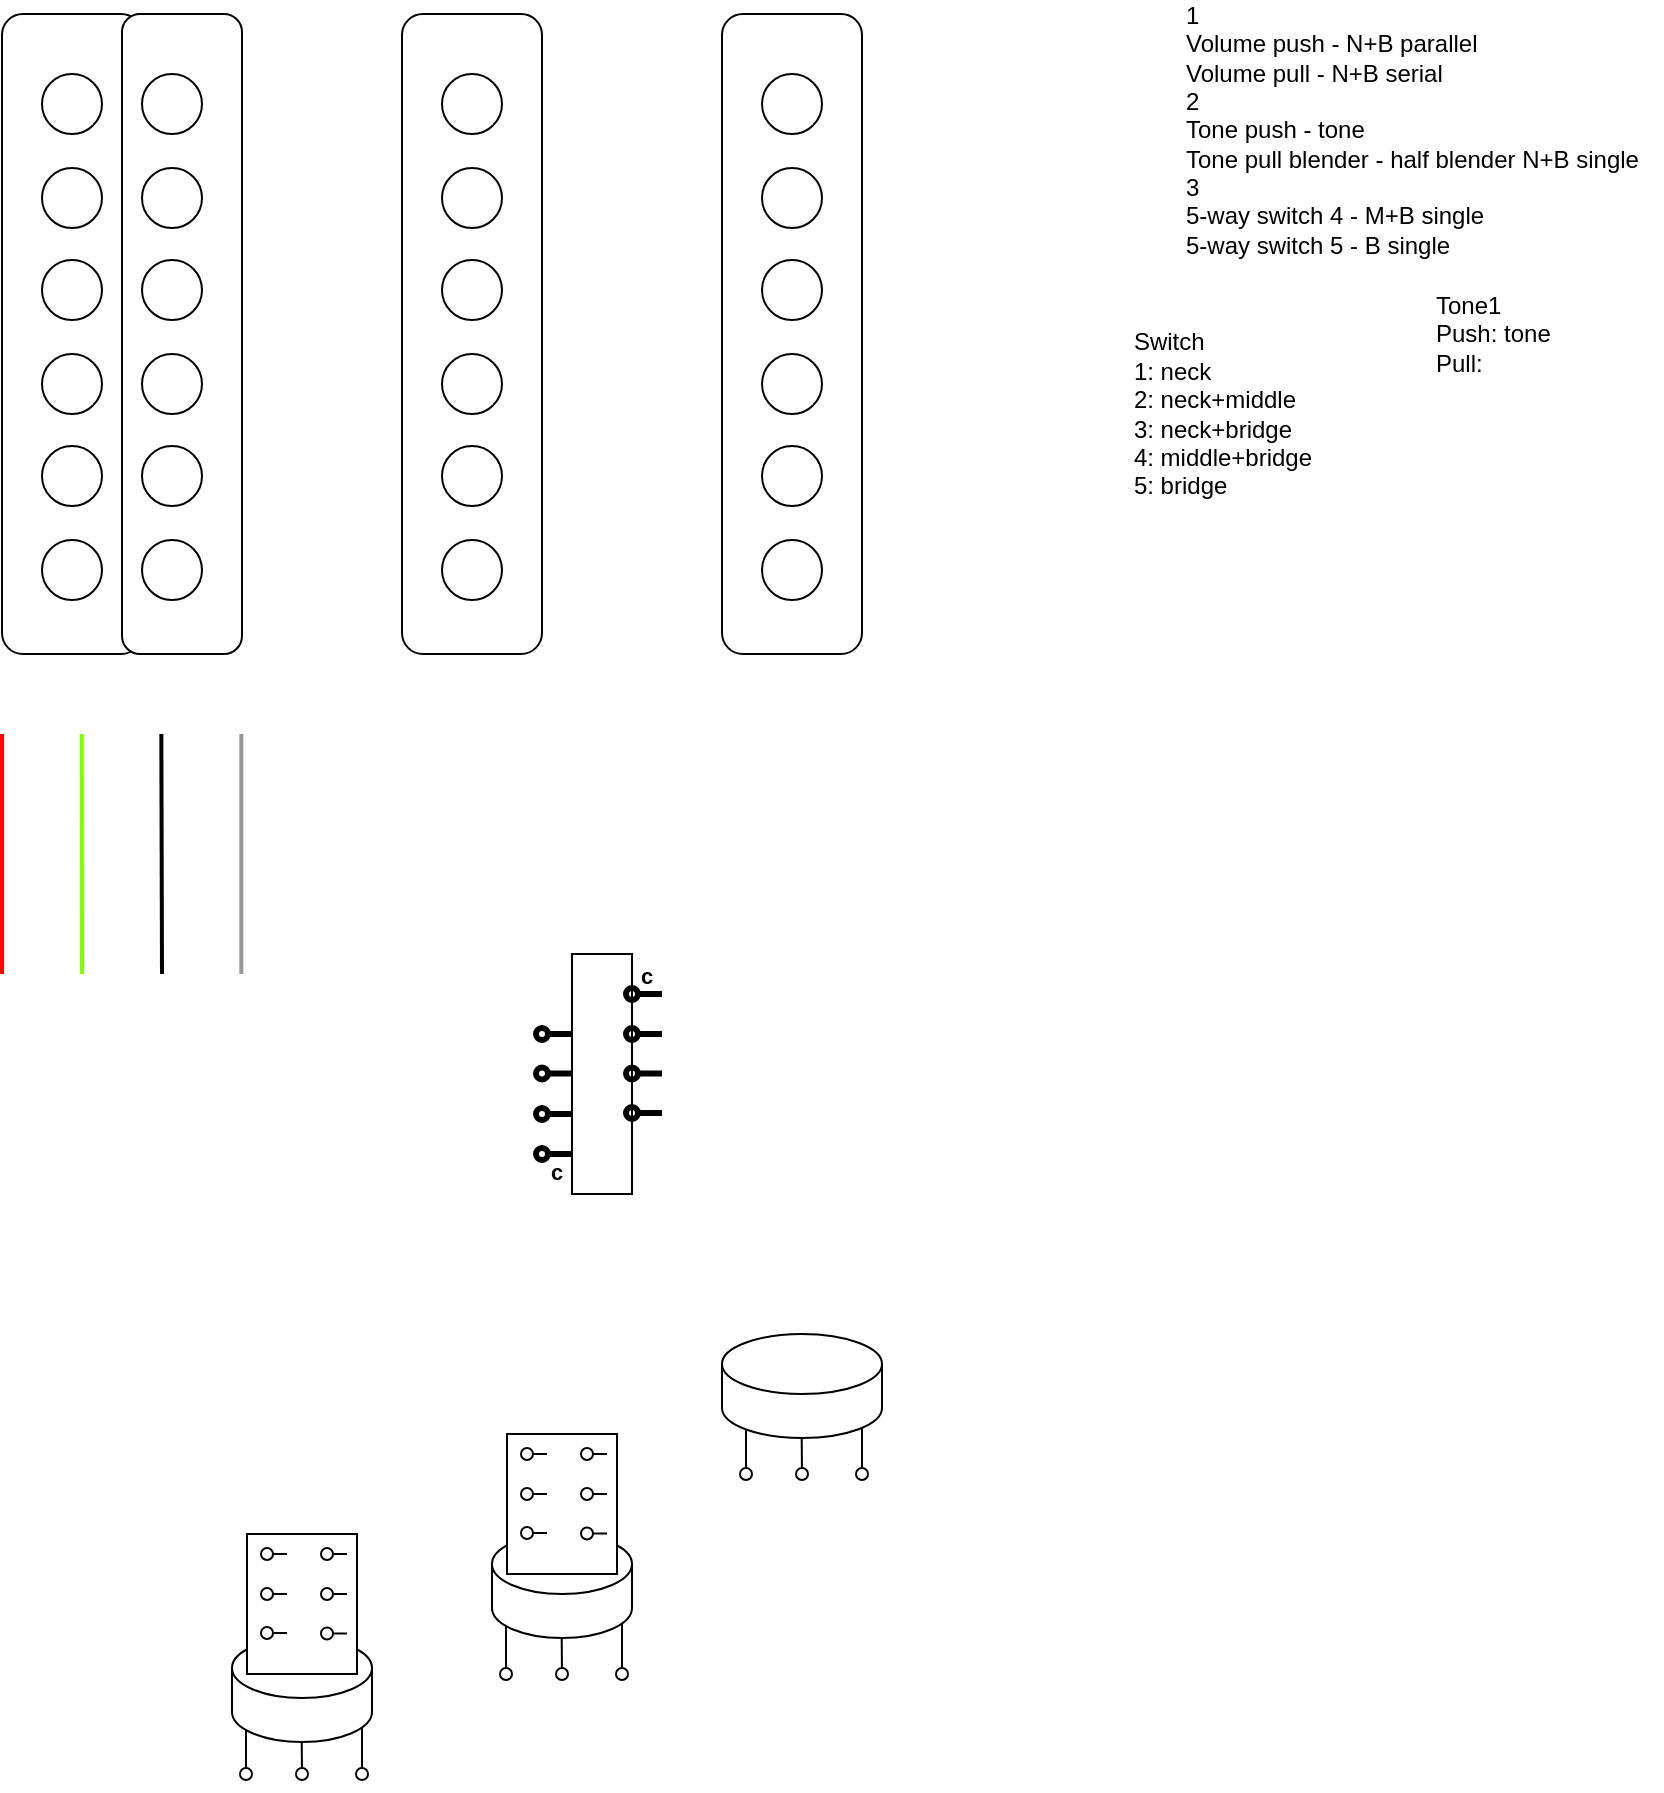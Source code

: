 <mxfile version="15.5.3" type="github">
  <diagram id="bpvqkjl4aAlvQeULc8f-" name="Page-1">
    <mxGraphModel dx="1186" dy="764" grid="1" gridSize="10" guides="1" tooltips="1" connect="1" arrows="1" fold="1" page="1" pageScale="1" pageWidth="1920" pageHeight="1200" math="0" shadow="0">
      <root>
        <mxCell id="0" />
        <mxCell id="1" parent="0" />
        <mxCell id="Fe0a1QcQC23-B5LmOg1T-1" value="1&lt;br&gt;Volume push - N+B parallel&lt;br&gt;Volume pull - N+B serial&lt;br&gt;2&lt;br&gt;Tone push - tone&lt;br&gt;Tone pull blender - half blender N+B single&lt;br&gt;3&lt;br&gt;5-way switch 4 - M+B single&lt;br&gt;5-way switch 5 - B single" style="text;html=1;align=left;verticalAlign=middle;resizable=0;points=[];autosize=1;" parent="1" vertex="1">
          <mxGeometry x="690" y="23" width="240" height="130" as="geometry" />
        </mxCell>
        <mxCell id="51kKJXi9qUbgjsaaFKMb-68" value="" style="endArrow=none;html=1;startArrow=oval;startFill=0;" edge="1" parent="1">
          <mxGeometry width="50" height="50" relative="1" as="geometry">
            <mxPoint x="222" y="910" as="sourcePoint" />
            <mxPoint x="222" y="880" as="targetPoint" />
          </mxGeometry>
        </mxCell>
        <mxCell id="51kKJXi9qUbgjsaaFKMb-69" value="" style="endArrow=none;html=1;startArrow=oval;startFill=0;" edge="1" parent="1">
          <mxGeometry width="50" height="50" relative="1" as="geometry">
            <mxPoint x="250" y="910" as="sourcePoint" />
            <mxPoint x="249.75" y="880" as="targetPoint" />
          </mxGeometry>
        </mxCell>
        <mxCell id="51kKJXi9qUbgjsaaFKMb-70" value="" style="endArrow=none;html=1;startArrow=oval;startFill=0;" edge="1" parent="1">
          <mxGeometry width="50" height="50" relative="1" as="geometry">
            <mxPoint x="280" y="910" as="sourcePoint" />
            <mxPoint x="280" y="880" as="targetPoint" />
          </mxGeometry>
        </mxCell>
        <mxCell id="51kKJXi9qUbgjsaaFKMb-71" value="" style="shape=cylinder3;whiteSpace=wrap;html=1;boundedLbl=1;backgroundOutline=1;size=15;" vertex="1" parent="1">
          <mxGeometry x="215" y="842" width="70" height="52" as="geometry" />
        </mxCell>
        <mxCell id="51kKJXi9qUbgjsaaFKMb-72" value="" style="rounded=1;whiteSpace=wrap;html=1;direction=south;" vertex="1" parent="1">
          <mxGeometry x="300" y="30" width="70" height="320" as="geometry" />
        </mxCell>
        <mxCell id="51kKJXi9qUbgjsaaFKMb-73" value="" style="ellipse;whiteSpace=wrap;html=1;aspect=fixed;" vertex="1" parent="1">
          <mxGeometry x="320" y="60" width="30" height="30" as="geometry" />
        </mxCell>
        <mxCell id="51kKJXi9qUbgjsaaFKMb-74" value="" style="ellipse;whiteSpace=wrap;html=1;aspect=fixed;" vertex="1" parent="1">
          <mxGeometry x="320" y="107" width="30" height="30" as="geometry" />
        </mxCell>
        <mxCell id="51kKJXi9qUbgjsaaFKMb-75" value="" style="ellipse;whiteSpace=wrap;html=1;aspect=fixed;" vertex="1" parent="1">
          <mxGeometry x="320" y="153" width="30" height="30" as="geometry" />
        </mxCell>
        <mxCell id="51kKJXi9qUbgjsaaFKMb-76" value="" style="ellipse;whiteSpace=wrap;html=1;aspect=fixed;" vertex="1" parent="1">
          <mxGeometry x="320" y="200" width="30" height="30" as="geometry" />
        </mxCell>
        <mxCell id="51kKJXi9qUbgjsaaFKMb-77" value="" style="ellipse;whiteSpace=wrap;html=1;aspect=fixed;" vertex="1" parent="1">
          <mxGeometry x="320" y="246" width="30" height="30" as="geometry" />
        </mxCell>
        <mxCell id="51kKJXi9qUbgjsaaFKMb-78" value="" style="ellipse;whiteSpace=wrap;html=1;aspect=fixed;" vertex="1" parent="1">
          <mxGeometry x="320" y="293" width="30" height="30" as="geometry" />
        </mxCell>
        <mxCell id="51kKJXi9qUbgjsaaFKMb-79" value="" style="rounded=1;whiteSpace=wrap;html=1;direction=south;" vertex="1" parent="1">
          <mxGeometry x="100" y="30" width="70" height="320" as="geometry" />
        </mxCell>
        <mxCell id="51kKJXi9qUbgjsaaFKMb-80" value="" style="ellipse;whiteSpace=wrap;html=1;aspect=fixed;" vertex="1" parent="1">
          <mxGeometry x="120" y="60" width="30" height="30" as="geometry" />
        </mxCell>
        <mxCell id="51kKJXi9qUbgjsaaFKMb-81" value="" style="ellipse;whiteSpace=wrap;html=1;aspect=fixed;" vertex="1" parent="1">
          <mxGeometry x="120" y="107" width="30" height="30" as="geometry" />
        </mxCell>
        <mxCell id="51kKJXi9qUbgjsaaFKMb-82" value="" style="ellipse;whiteSpace=wrap;html=1;aspect=fixed;" vertex="1" parent="1">
          <mxGeometry x="120" y="153" width="30" height="30" as="geometry" />
        </mxCell>
        <mxCell id="51kKJXi9qUbgjsaaFKMb-83" value="" style="ellipse;whiteSpace=wrap;html=1;aspect=fixed;" vertex="1" parent="1">
          <mxGeometry x="120" y="200" width="30" height="30" as="geometry" />
        </mxCell>
        <mxCell id="51kKJXi9qUbgjsaaFKMb-84" value="" style="ellipse;whiteSpace=wrap;html=1;aspect=fixed;" vertex="1" parent="1">
          <mxGeometry x="120" y="246" width="30" height="30" as="geometry" />
        </mxCell>
        <mxCell id="51kKJXi9qUbgjsaaFKMb-85" value="" style="ellipse;whiteSpace=wrap;html=1;aspect=fixed;" vertex="1" parent="1">
          <mxGeometry x="120" y="293" width="30" height="30" as="geometry" />
        </mxCell>
        <mxCell id="51kKJXi9qUbgjsaaFKMb-86" value="" style="rounded=1;whiteSpace=wrap;html=1;direction=south;" vertex="1" parent="1">
          <mxGeometry x="160" y="30" width="60" height="320" as="geometry" />
        </mxCell>
        <mxCell id="51kKJXi9qUbgjsaaFKMb-87" value="" style="ellipse;whiteSpace=wrap;html=1;aspect=fixed;" vertex="1" parent="1">
          <mxGeometry x="170" y="60" width="30" height="30" as="geometry" />
        </mxCell>
        <mxCell id="51kKJXi9qUbgjsaaFKMb-88" value="" style="ellipse;whiteSpace=wrap;html=1;aspect=fixed;" vertex="1" parent="1">
          <mxGeometry x="170" y="107" width="30" height="30" as="geometry" />
        </mxCell>
        <mxCell id="51kKJXi9qUbgjsaaFKMb-89" value="" style="ellipse;whiteSpace=wrap;html=1;aspect=fixed;" vertex="1" parent="1">
          <mxGeometry x="170" y="153" width="30" height="30" as="geometry" />
        </mxCell>
        <mxCell id="51kKJXi9qUbgjsaaFKMb-90" value="" style="ellipse;whiteSpace=wrap;html=1;aspect=fixed;" vertex="1" parent="1">
          <mxGeometry x="170" y="200" width="30" height="30" as="geometry" />
        </mxCell>
        <mxCell id="51kKJXi9qUbgjsaaFKMb-91" value="" style="ellipse;whiteSpace=wrap;html=1;aspect=fixed;" vertex="1" parent="1">
          <mxGeometry x="170" y="246" width="30" height="30" as="geometry" />
        </mxCell>
        <mxCell id="51kKJXi9qUbgjsaaFKMb-92" value="" style="ellipse;whiteSpace=wrap;html=1;aspect=fixed;" vertex="1" parent="1">
          <mxGeometry x="170" y="293" width="30" height="30" as="geometry" />
        </mxCell>
        <mxCell id="51kKJXi9qUbgjsaaFKMb-93" value="" style="rounded=1;whiteSpace=wrap;html=1;direction=south;" vertex="1" parent="1">
          <mxGeometry x="460" y="30" width="70" height="320" as="geometry" />
        </mxCell>
        <mxCell id="51kKJXi9qUbgjsaaFKMb-94" value="" style="ellipse;whiteSpace=wrap;html=1;aspect=fixed;" vertex="1" parent="1">
          <mxGeometry x="480" y="60" width="30" height="30" as="geometry" />
        </mxCell>
        <mxCell id="51kKJXi9qUbgjsaaFKMb-95" value="" style="ellipse;whiteSpace=wrap;html=1;aspect=fixed;" vertex="1" parent="1">
          <mxGeometry x="480" y="107" width="30" height="30" as="geometry" />
        </mxCell>
        <mxCell id="51kKJXi9qUbgjsaaFKMb-96" value="" style="ellipse;whiteSpace=wrap;html=1;aspect=fixed;" vertex="1" parent="1">
          <mxGeometry x="480" y="153" width="30" height="30" as="geometry" />
        </mxCell>
        <mxCell id="51kKJXi9qUbgjsaaFKMb-97" value="" style="ellipse;whiteSpace=wrap;html=1;aspect=fixed;" vertex="1" parent="1">
          <mxGeometry x="480" y="200" width="30" height="30" as="geometry" />
        </mxCell>
        <mxCell id="51kKJXi9qUbgjsaaFKMb-98" value="" style="ellipse;whiteSpace=wrap;html=1;aspect=fixed;" vertex="1" parent="1">
          <mxGeometry x="480" y="246" width="30" height="30" as="geometry" />
        </mxCell>
        <mxCell id="51kKJXi9qUbgjsaaFKMb-99" value="" style="ellipse;whiteSpace=wrap;html=1;aspect=fixed;" vertex="1" parent="1">
          <mxGeometry x="480" y="293" width="30" height="30" as="geometry" />
        </mxCell>
        <mxCell id="51kKJXi9qUbgjsaaFKMb-100" value="" style="rounded=0;whiteSpace=wrap;html=1;direction=south;" vertex="1" parent="1">
          <mxGeometry x="222.5" y="790" width="55" height="70" as="geometry" />
        </mxCell>
        <mxCell id="51kKJXi9qUbgjsaaFKMb-101" value="" style="endArrow=none;html=1;startArrow=oval;startFill=0;" edge="1" parent="1">
          <mxGeometry width="50" height="50" relative="1" as="geometry">
            <mxPoint x="232.5" y="839.5" as="sourcePoint" />
            <mxPoint x="242.5" y="839.5" as="targetPoint" />
          </mxGeometry>
        </mxCell>
        <mxCell id="51kKJXi9qUbgjsaaFKMb-102" value="" style="endArrow=none;html=1;startArrow=oval;startFill=0;" edge="1" parent="1">
          <mxGeometry width="50" height="50" relative="1" as="geometry">
            <mxPoint x="232.5" y="820" as="sourcePoint" />
            <mxPoint x="242.5" y="820" as="targetPoint" />
          </mxGeometry>
        </mxCell>
        <mxCell id="51kKJXi9qUbgjsaaFKMb-103" value="" style="endArrow=none;html=1;startArrow=oval;startFill=0;" edge="1" parent="1">
          <mxGeometry width="50" height="50" relative="1" as="geometry">
            <mxPoint x="232.5" y="800" as="sourcePoint" />
            <mxPoint x="242.5" y="800" as="targetPoint" />
          </mxGeometry>
        </mxCell>
        <mxCell id="51kKJXi9qUbgjsaaFKMb-104" value="" style="endArrow=none;html=1;startArrow=oval;startFill=0;" edge="1" parent="1">
          <mxGeometry width="50" height="50" relative="1" as="geometry">
            <mxPoint x="262.5" y="839.75" as="sourcePoint" />
            <mxPoint x="272.5" y="839.75" as="targetPoint" />
          </mxGeometry>
        </mxCell>
        <mxCell id="51kKJXi9qUbgjsaaFKMb-105" value="" style="endArrow=none;html=1;startArrow=oval;startFill=0;" edge="1" parent="1">
          <mxGeometry width="50" height="50" relative="1" as="geometry">
            <mxPoint x="262.5" y="820" as="sourcePoint" />
            <mxPoint x="272.5" y="820" as="targetPoint" />
          </mxGeometry>
        </mxCell>
        <mxCell id="51kKJXi9qUbgjsaaFKMb-106" value="" style="endArrow=none;html=1;startArrow=oval;startFill=0;" edge="1" parent="1">
          <mxGeometry width="50" height="50" relative="1" as="geometry">
            <mxPoint x="262.5" y="800" as="sourcePoint" />
            <mxPoint x="272.5" y="800" as="targetPoint" />
          </mxGeometry>
        </mxCell>
        <mxCell id="51kKJXi9qUbgjsaaFKMb-107" value="" style="endArrow=none;html=1;startArrow=oval;startFill=0;" edge="1" parent="1">
          <mxGeometry width="50" height="50" relative="1" as="geometry">
            <mxPoint x="472" y="760" as="sourcePoint" />
            <mxPoint x="472" y="730" as="targetPoint" />
          </mxGeometry>
        </mxCell>
        <mxCell id="51kKJXi9qUbgjsaaFKMb-108" value="" style="endArrow=none;html=1;startArrow=oval;startFill=0;" edge="1" parent="1">
          <mxGeometry width="50" height="50" relative="1" as="geometry">
            <mxPoint x="500" y="760" as="sourcePoint" />
            <mxPoint x="499.75" y="730" as="targetPoint" />
          </mxGeometry>
        </mxCell>
        <mxCell id="51kKJXi9qUbgjsaaFKMb-109" value="" style="endArrow=none;html=1;startArrow=oval;startFill=0;" edge="1" parent="1">
          <mxGeometry width="50" height="50" relative="1" as="geometry">
            <mxPoint x="530" y="760" as="sourcePoint" />
            <mxPoint x="530" y="730" as="targetPoint" />
          </mxGeometry>
        </mxCell>
        <mxCell id="51kKJXi9qUbgjsaaFKMb-110" value="" style="shape=cylinder3;whiteSpace=wrap;html=1;boundedLbl=1;backgroundOutline=1;size=15;" vertex="1" parent="1">
          <mxGeometry x="460" y="690" width="80" height="52" as="geometry" />
        </mxCell>
        <mxCell id="51kKJXi9qUbgjsaaFKMb-111" value="" style="endArrow=none;html=1;startArrow=oval;startFill=0;" edge="1" parent="1">
          <mxGeometry width="50" height="50" relative="1" as="geometry">
            <mxPoint x="352" y="860" as="sourcePoint" />
            <mxPoint x="352" y="830" as="targetPoint" />
          </mxGeometry>
        </mxCell>
        <mxCell id="51kKJXi9qUbgjsaaFKMb-112" value="" style="endArrow=none;html=1;startArrow=oval;startFill=0;" edge="1" parent="1">
          <mxGeometry width="50" height="50" relative="1" as="geometry">
            <mxPoint x="380" y="860" as="sourcePoint" />
            <mxPoint x="379.75" y="830" as="targetPoint" />
          </mxGeometry>
        </mxCell>
        <mxCell id="51kKJXi9qUbgjsaaFKMb-113" value="" style="endArrow=none;html=1;startArrow=oval;startFill=0;" edge="1" parent="1">
          <mxGeometry width="50" height="50" relative="1" as="geometry">
            <mxPoint x="410" y="860" as="sourcePoint" />
            <mxPoint x="410" y="830" as="targetPoint" />
          </mxGeometry>
        </mxCell>
        <mxCell id="51kKJXi9qUbgjsaaFKMb-114" value="" style="shape=cylinder3;whiteSpace=wrap;html=1;boundedLbl=1;backgroundOutline=1;size=15;" vertex="1" parent="1">
          <mxGeometry x="345" y="790" width="70" height="52" as="geometry" />
        </mxCell>
        <mxCell id="51kKJXi9qUbgjsaaFKMb-115" value="" style="rounded=0;whiteSpace=wrap;html=1;direction=south;" vertex="1" parent="1">
          <mxGeometry x="352.5" y="740" width="55" height="70" as="geometry" />
        </mxCell>
        <mxCell id="51kKJXi9qUbgjsaaFKMb-116" value="" style="endArrow=none;html=1;startArrow=oval;startFill=0;" edge="1" parent="1">
          <mxGeometry width="50" height="50" relative="1" as="geometry">
            <mxPoint x="362.5" y="789.5" as="sourcePoint" />
            <mxPoint x="372.5" y="789.5" as="targetPoint" />
          </mxGeometry>
        </mxCell>
        <mxCell id="51kKJXi9qUbgjsaaFKMb-117" value="" style="endArrow=none;html=1;startArrow=oval;startFill=0;" edge="1" parent="1">
          <mxGeometry width="50" height="50" relative="1" as="geometry">
            <mxPoint x="362.5" y="770" as="sourcePoint" />
            <mxPoint x="372.5" y="770" as="targetPoint" />
          </mxGeometry>
        </mxCell>
        <mxCell id="51kKJXi9qUbgjsaaFKMb-118" value="" style="endArrow=none;html=1;startArrow=oval;startFill=0;" edge="1" parent="1">
          <mxGeometry width="50" height="50" relative="1" as="geometry">
            <mxPoint x="362.5" y="750" as="sourcePoint" />
            <mxPoint x="372.5" y="750" as="targetPoint" />
          </mxGeometry>
        </mxCell>
        <mxCell id="51kKJXi9qUbgjsaaFKMb-119" value="" style="endArrow=none;html=1;startArrow=oval;startFill=0;" edge="1" parent="1">
          <mxGeometry width="50" height="50" relative="1" as="geometry">
            <mxPoint x="392.5" y="789.75" as="sourcePoint" />
            <mxPoint x="402.5" y="789.75" as="targetPoint" />
          </mxGeometry>
        </mxCell>
        <mxCell id="51kKJXi9qUbgjsaaFKMb-120" value="" style="endArrow=none;html=1;startArrow=oval;startFill=0;" edge="1" parent="1">
          <mxGeometry width="50" height="50" relative="1" as="geometry">
            <mxPoint x="392.5" y="770" as="sourcePoint" />
            <mxPoint x="402.5" y="770" as="targetPoint" />
          </mxGeometry>
        </mxCell>
        <mxCell id="51kKJXi9qUbgjsaaFKMb-121" value="" style="endArrow=none;html=1;startArrow=oval;startFill=0;" edge="1" parent="1">
          <mxGeometry width="50" height="50" relative="1" as="geometry">
            <mxPoint x="392.5" y="750" as="sourcePoint" />
            <mxPoint x="402.5" y="750" as="targetPoint" />
          </mxGeometry>
        </mxCell>
        <mxCell id="51kKJXi9qUbgjsaaFKMb-122" value="" style="endArrow=none;html=1;strokeWidth=2;fillColor=#f8cecc;strokeColor=#FA0B02;" edge="1" parent="1">
          <mxGeometry width="50" height="50" relative="1" as="geometry">
            <mxPoint x="100" y="510" as="sourcePoint" />
            <mxPoint x="100" y="390" as="targetPoint" />
          </mxGeometry>
        </mxCell>
        <mxCell id="51kKJXi9qUbgjsaaFKMb-123" value="" style="endArrow=none;html=1;strokeWidth=2;fillColor=#f8cecc;strokeColor=#80FF00;" edge="1" parent="1">
          <mxGeometry width="50" height="50" relative="1" as="geometry">
            <mxPoint x="140" y="510" as="sourcePoint" />
            <mxPoint x="139.83" y="390" as="targetPoint" />
          </mxGeometry>
        </mxCell>
        <mxCell id="51kKJXi9qUbgjsaaFKMb-124" value="" style="endArrow=none;html=1;strokeWidth=2;fillColor=#f8cecc;" edge="1" parent="1">
          <mxGeometry width="50" height="50" relative="1" as="geometry">
            <mxPoint x="180" y="510" as="sourcePoint" />
            <mxPoint x="179.67" y="390" as="targetPoint" />
          </mxGeometry>
        </mxCell>
        <mxCell id="51kKJXi9qUbgjsaaFKMb-125" value="" style="endArrow=none;html=1;strokeWidth=2;fillColor=#f8cecc;strokeColor=#999999;" edge="1" parent="1">
          <mxGeometry width="50" height="50" relative="1" as="geometry">
            <mxPoint x="219.67" y="510" as="sourcePoint" />
            <mxPoint x="219.67" y="390" as="targetPoint" />
          </mxGeometry>
        </mxCell>
        <mxCell id="51kKJXi9qUbgjsaaFKMb-126" value="" style="endArrow=none;html=1;startArrow=oval;startFill=0;strokeWidth=3;" edge="1" parent="1">
          <mxGeometry width="50" height="50" relative="1" as="geometry">
            <mxPoint x="370" y="559.75" as="sourcePoint" />
            <mxPoint x="385" y="559.75" as="targetPoint" />
          </mxGeometry>
        </mxCell>
        <mxCell id="51kKJXi9qUbgjsaaFKMb-127" value="" style="rounded=0;whiteSpace=wrap;html=1;" vertex="1" parent="1">
          <mxGeometry x="385" y="500" width="30" height="120" as="geometry" />
        </mxCell>
        <mxCell id="51kKJXi9qUbgjsaaFKMb-128" value="" style="endArrow=none;html=1;startArrow=oval;startFill=0;strokeWidth=3;entryX=0;entryY=0.286;entryDx=0;entryDy=0;entryPerimeter=0;" edge="1" parent="1">
          <mxGeometry width="50" height="50" relative="1" as="geometry">
            <mxPoint x="370" y="580" as="sourcePoint" />
            <mxPoint x="385" y="580.04" as="targetPoint" />
          </mxGeometry>
        </mxCell>
        <mxCell id="51kKJXi9qUbgjsaaFKMb-129" value="" style="endArrow=none;html=1;startArrow=oval;startFill=0;strokeWidth=3;entryX=0;entryY=0.286;entryDx=0;entryDy=0;entryPerimeter=0;" edge="1" parent="1">
          <mxGeometry width="50" height="50" relative="1" as="geometry">
            <mxPoint x="370" y="540" as="sourcePoint" />
            <mxPoint x="385" y="540.04" as="targetPoint" />
          </mxGeometry>
        </mxCell>
        <mxCell id="51kKJXi9qUbgjsaaFKMb-130" value="c" style="endArrow=none;html=1;startArrow=oval;startFill=0;strokeWidth=3;entryX=0;entryY=0.286;entryDx=0;entryDy=0;entryPerimeter=0;spacing=9;spacingTop=17;fontStyle=1" edge="1" parent="1">
          <mxGeometry width="50" height="50" relative="1" as="geometry">
            <mxPoint x="370" y="600" as="sourcePoint" />
            <mxPoint x="385" y="600.04" as="targetPoint" />
          </mxGeometry>
        </mxCell>
        <mxCell id="51kKJXi9qUbgjsaaFKMb-131" value="" style="endArrow=none;html=1;startArrow=oval;startFill=0;strokeWidth=3;" edge="1" parent="1">
          <mxGeometry width="50" height="50" relative="1" as="geometry">
            <mxPoint x="415" y="579.5" as="sourcePoint" />
            <mxPoint x="430" y="579.5" as="targetPoint" />
          </mxGeometry>
        </mxCell>
        <mxCell id="51kKJXi9qUbgjsaaFKMb-132" value="" style="endArrow=none;html=1;startArrow=oval;startFill=0;strokeWidth=3;entryX=0;entryY=0.286;entryDx=0;entryDy=0;entryPerimeter=0;" edge="1" parent="1">
          <mxGeometry width="50" height="50" relative="1" as="geometry">
            <mxPoint x="415" y="559.75" as="sourcePoint" />
            <mxPoint x="430" y="559.79" as="targetPoint" />
          </mxGeometry>
        </mxCell>
        <mxCell id="51kKJXi9qUbgjsaaFKMb-133" value="" style="endArrow=none;html=1;startArrow=oval;startFill=0;strokeWidth=3;entryX=0;entryY=0.286;entryDx=0;entryDy=0;entryPerimeter=0;" edge="1" parent="1">
          <mxGeometry width="50" height="50" relative="1" as="geometry">
            <mxPoint x="415" y="540" as="sourcePoint" />
            <mxPoint x="430" y="540.04" as="targetPoint" />
            <Array as="points">
              <mxPoint x="430" y="540" />
            </Array>
          </mxGeometry>
        </mxCell>
        <mxCell id="51kKJXi9qUbgjsaaFKMb-134" value="c" style="endArrow=none;html=1;startArrow=oval;startFill=0;strokeWidth=3;entryX=0;entryY=0.286;entryDx=0;entryDy=0;entryPerimeter=0;jumpSize=0;spacingTop=-19;fontStyle=1" edge="1" parent="1">
          <mxGeometry width="50" height="50" relative="1" as="geometry">
            <mxPoint x="415" y="520" as="sourcePoint" />
            <mxPoint x="430" y="520.04" as="targetPoint" />
          </mxGeometry>
        </mxCell>
        <mxCell id="51kKJXi9qUbgjsaaFKMb-135" value="&lt;div style=&quot;text-align: left&quot;&gt;&lt;span&gt;Switch&lt;/span&gt;&lt;/div&gt;&lt;div style=&quot;text-align: left&quot;&gt;&lt;span&gt;1: neck&lt;/span&gt;&lt;/div&gt;&lt;div style=&quot;text-align: left&quot;&gt;&lt;span&gt;2: neck+middle&lt;/span&gt;&lt;/div&gt;&lt;div style=&quot;text-align: left&quot;&gt;&lt;span&gt;3: neck+bridge&lt;/span&gt;&lt;/div&gt;&lt;div style=&quot;text-align: left&quot;&gt;&lt;span&gt;4: middle+bridge&lt;/span&gt;&lt;/div&gt;&lt;div style=&quot;text-align: left&quot;&gt;&lt;span&gt;5: bridge&lt;/span&gt;&lt;/div&gt;" style="text;html=1;align=center;verticalAlign=middle;resizable=0;points=[];autosize=1;strokeColor=none;fillColor=none;" vertex="1" parent="1">
          <mxGeometry x="660" y="185" width="100" height="90" as="geometry" />
        </mxCell>
        <mxCell id="51kKJXi9qUbgjsaaFKMb-136" value="Tone1&lt;br&gt;Push: tone&lt;br&gt;Pull:&amp;nbsp;" style="text;html=1;align=left;verticalAlign=middle;resizable=0;points=[];autosize=1;strokeColor=none;fillColor=none;" vertex="1" parent="1">
          <mxGeometry x="815" y="165" width="70" height="50" as="geometry" />
        </mxCell>
      </root>
    </mxGraphModel>
  </diagram>
</mxfile>
